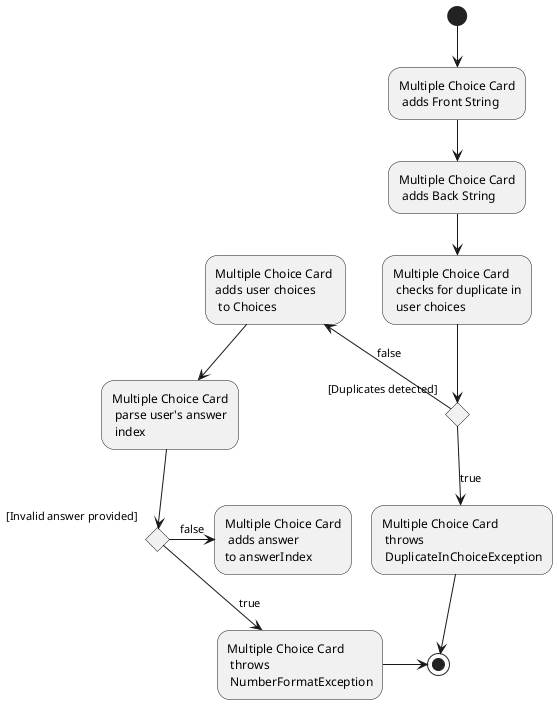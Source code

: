 @startuml

(*) --> "Multiple Choice Card\n adds Front String"
 --> "Multiple Choice Card\n adds Back String" 
--> "Multiple Choice Card\n checks for duplicate in\n user choices"

if "[Duplicates detected]" then
--> [true] "Multiple Choice Card\n throws\n DuplicateInChoiceException"
-down->(*)
else
-left-> [false] "Multiple Choice Card \nadds user choices\n to Choices"

-down-> "Multiple Choice Card\n parse user's answer\n index"

if "[Invalid answer provided]" then
-down-> [true]"Multiple Choice Card\n throws\n NumberFormatException"
->(*)
else 
->[false] "Multiple Choice Card\n adds answer \nto answerIndex"
endif

@enduml

